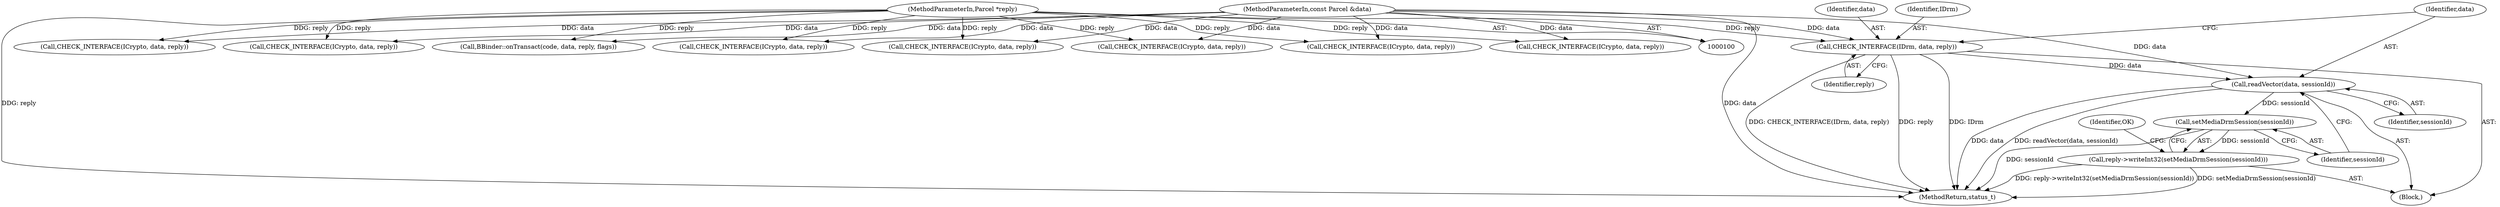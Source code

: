 digraph "0_Android_22f824feac43d5758f9a70b77f2aca840ba62c3b@pointer" {
"1000463" [label="(Call,CHECK_INTERFACE(IDrm, data, reply))"];
"1000102" [label="(MethodParameterIn,const Parcel &data)"];
"1000103" [label="(MethodParameterIn,Parcel *reply)"];
"1000468" [label="(Call,readVector(data, sessionId))"];
"1000472" [label="(Call,setMediaDrmSession(sessionId))"];
"1000471" [label="(Call,reply->writeInt32(setMediaDrmSession(sessionId)))"];
"1000483" [label="(MethodReturn,status_t)"];
"1000463" [label="(Call,CHECK_INTERFACE(IDrm, data, reply))"];
"1000466" [label="(Identifier,reply)"];
"1000102" [label="(MethodParameterIn,const Parcel &data)"];
"1000478" [label="(Call,BBinder::onTransact(code, data, reply, flags))"];
"1000468" [label="(Call,readVector(data, sessionId))"];
"1000473" [label="(Identifier,sessionId)"];
"1000472" [label="(Call,setMediaDrmSession(sessionId))"];
"1000475" [label="(Identifier,OK)"];
"1000103" [label="(MethodParameterIn,Parcel *reply)"];
"1000121" [label="(Call,CHECK_INTERFACE(ICrypto, data, reply))"];
"1000444" [label="(Call,CHECK_INTERFACE(ICrypto, data, reply))"];
"1000462" [label="(Block,)"];
"1000470" [label="(Identifier,sessionId)"];
"1000471" [label="(Call,reply->writeInt32(setMediaDrmSession(sessionId)))"];
"1000210" [label="(Call,CHECK_INTERFACE(ICrypto, data, reply))"];
"1000465" [label="(Identifier,data)"];
"1000185" [label="(Call,CHECK_INTERFACE(ICrypto, data, reply))"];
"1000111" [label="(Call,CHECK_INTERFACE(ICrypto, data, reply))"];
"1000195" [label="(Call,CHECK_INTERFACE(ICrypto, data, reply))"];
"1000137" [label="(Call,CHECK_INTERFACE(ICrypto, data, reply))"];
"1000464" [label="(Identifier,IDrm)"];
"1000469" [label="(Identifier,data)"];
"1000463" -> "1000462"  [label="AST: "];
"1000463" -> "1000466"  [label="CFG: "];
"1000464" -> "1000463"  [label="AST: "];
"1000465" -> "1000463"  [label="AST: "];
"1000466" -> "1000463"  [label="AST: "];
"1000469" -> "1000463"  [label="CFG: "];
"1000463" -> "1000483"  [label="DDG: CHECK_INTERFACE(IDrm, data, reply)"];
"1000463" -> "1000483"  [label="DDG: IDrm"];
"1000463" -> "1000483"  [label="DDG: reply"];
"1000102" -> "1000463"  [label="DDG: data"];
"1000103" -> "1000463"  [label="DDG: reply"];
"1000463" -> "1000468"  [label="DDG: data"];
"1000102" -> "1000100"  [label="AST: "];
"1000102" -> "1000483"  [label="DDG: data"];
"1000102" -> "1000111"  [label="DDG: data"];
"1000102" -> "1000121"  [label="DDG: data"];
"1000102" -> "1000137"  [label="DDG: data"];
"1000102" -> "1000185"  [label="DDG: data"];
"1000102" -> "1000195"  [label="DDG: data"];
"1000102" -> "1000210"  [label="DDG: data"];
"1000102" -> "1000444"  [label="DDG: data"];
"1000102" -> "1000468"  [label="DDG: data"];
"1000102" -> "1000478"  [label="DDG: data"];
"1000103" -> "1000100"  [label="AST: "];
"1000103" -> "1000483"  [label="DDG: reply"];
"1000103" -> "1000111"  [label="DDG: reply"];
"1000103" -> "1000121"  [label="DDG: reply"];
"1000103" -> "1000137"  [label="DDG: reply"];
"1000103" -> "1000185"  [label="DDG: reply"];
"1000103" -> "1000195"  [label="DDG: reply"];
"1000103" -> "1000210"  [label="DDG: reply"];
"1000103" -> "1000444"  [label="DDG: reply"];
"1000103" -> "1000478"  [label="DDG: reply"];
"1000468" -> "1000462"  [label="AST: "];
"1000468" -> "1000470"  [label="CFG: "];
"1000469" -> "1000468"  [label="AST: "];
"1000470" -> "1000468"  [label="AST: "];
"1000473" -> "1000468"  [label="CFG: "];
"1000468" -> "1000483"  [label="DDG: readVector(data, sessionId)"];
"1000468" -> "1000483"  [label="DDG: data"];
"1000468" -> "1000472"  [label="DDG: sessionId"];
"1000472" -> "1000471"  [label="AST: "];
"1000472" -> "1000473"  [label="CFG: "];
"1000473" -> "1000472"  [label="AST: "];
"1000471" -> "1000472"  [label="CFG: "];
"1000472" -> "1000483"  [label="DDG: sessionId"];
"1000472" -> "1000471"  [label="DDG: sessionId"];
"1000471" -> "1000462"  [label="AST: "];
"1000475" -> "1000471"  [label="CFG: "];
"1000471" -> "1000483"  [label="DDG: setMediaDrmSession(sessionId)"];
"1000471" -> "1000483"  [label="DDG: reply->writeInt32(setMediaDrmSession(sessionId))"];
}
